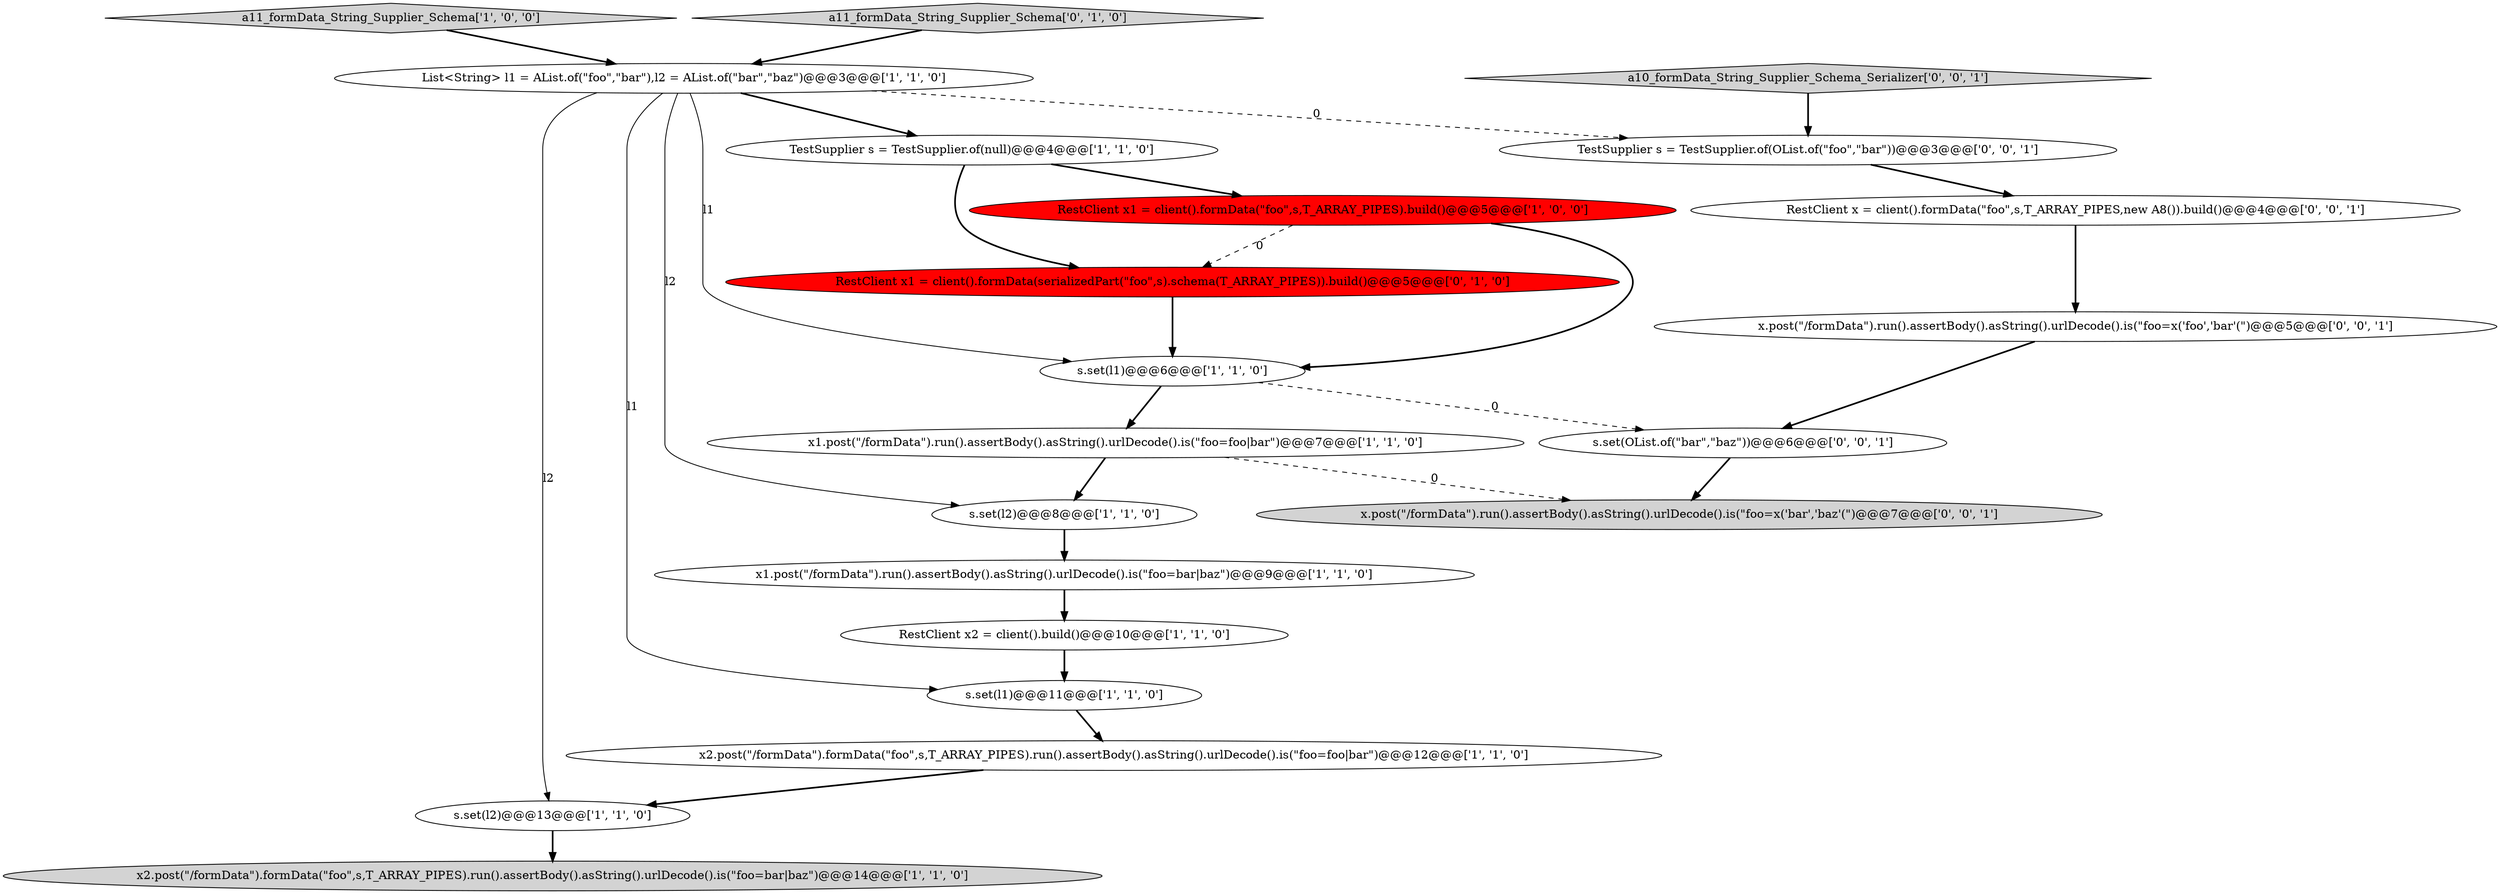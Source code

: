 digraph {
5 [style = filled, label = "RestClient x2 = client().build()@@@10@@@['1', '1', '0']", fillcolor = white, shape = ellipse image = "AAA0AAABBB1BBB"];
12 [style = filled, label = "List<String> l1 = AList.of(\"foo\",\"bar\"),l2 = AList.of(\"bar\",\"baz\")@@@3@@@['1', '1', '0']", fillcolor = white, shape = ellipse image = "AAA0AAABBB1BBB"];
17 [style = filled, label = "a10_formData_String_Supplier_Schema_Serializer['0', '0', '1']", fillcolor = lightgray, shape = diamond image = "AAA0AAABBB3BBB"];
15 [style = filled, label = "x.post(\"/formData\").run().assertBody().asString().urlDecode().is(\"foo=x('bar','baz'(\")@@@7@@@['0', '0', '1']", fillcolor = lightgray, shape = ellipse image = "AAA0AAABBB3BBB"];
2 [style = filled, label = "a11_formData_String_Supplier_Schema['1', '0', '0']", fillcolor = lightgray, shape = diamond image = "AAA0AAABBB1BBB"];
9 [style = filled, label = "s.set(l2)@@@13@@@['1', '1', '0']", fillcolor = white, shape = ellipse image = "AAA0AAABBB1BBB"];
7 [style = filled, label = "RestClient x1 = client().formData(\"foo\",s,T_ARRAY_PIPES).build()@@@5@@@['1', '0', '0']", fillcolor = red, shape = ellipse image = "AAA1AAABBB1BBB"];
14 [style = filled, label = "a11_formData_String_Supplier_Schema['0', '1', '0']", fillcolor = lightgray, shape = diamond image = "AAA0AAABBB2BBB"];
3 [style = filled, label = "x1.post(\"/formData\").run().assertBody().asString().urlDecode().is(\"foo=foo|bar\")@@@7@@@['1', '1', '0']", fillcolor = white, shape = ellipse image = "AAA0AAABBB1BBB"];
11 [style = filled, label = "x2.post(\"/formData\").formData(\"foo\",s,T_ARRAY_PIPES).run().assertBody().asString().urlDecode().is(\"foo=foo|bar\")@@@12@@@['1', '1', '0']", fillcolor = white, shape = ellipse image = "AAA0AAABBB1BBB"];
18 [style = filled, label = "x.post(\"/formData\").run().assertBody().asString().urlDecode().is(\"foo=x('foo','bar'(\")@@@5@@@['0', '0', '1']", fillcolor = white, shape = ellipse image = "AAA0AAABBB3BBB"];
4 [style = filled, label = "x2.post(\"/formData\").formData(\"foo\",s,T_ARRAY_PIPES).run().assertBody().asString().urlDecode().is(\"foo=bar|baz\")@@@14@@@['1', '1', '0']", fillcolor = lightgray, shape = ellipse image = "AAA0AAABBB1BBB"];
0 [style = filled, label = "s.set(l2)@@@8@@@['1', '1', '0']", fillcolor = white, shape = ellipse image = "AAA0AAABBB1BBB"];
13 [style = filled, label = "RestClient x1 = client().formData(serializedPart(\"foo\",s).schema(T_ARRAY_PIPES)).build()@@@5@@@['0', '1', '0']", fillcolor = red, shape = ellipse image = "AAA1AAABBB2BBB"];
1 [style = filled, label = "x1.post(\"/formData\").run().assertBody().asString().urlDecode().is(\"foo=bar|baz\")@@@9@@@['1', '1', '0']", fillcolor = white, shape = ellipse image = "AAA0AAABBB1BBB"];
6 [style = filled, label = "s.set(l1)@@@6@@@['1', '1', '0']", fillcolor = white, shape = ellipse image = "AAA0AAABBB1BBB"];
16 [style = filled, label = "TestSupplier s = TestSupplier.of(OList.of(\"foo\",\"bar\"))@@@3@@@['0', '0', '1']", fillcolor = white, shape = ellipse image = "AAA0AAABBB3BBB"];
19 [style = filled, label = "RestClient x = client().formData(\"foo\",s,T_ARRAY_PIPES,new A8()).build()@@@4@@@['0', '0', '1']", fillcolor = white, shape = ellipse image = "AAA0AAABBB3BBB"];
8 [style = filled, label = "s.set(l1)@@@11@@@['1', '1', '0']", fillcolor = white, shape = ellipse image = "AAA0AAABBB1BBB"];
10 [style = filled, label = "TestSupplier s = TestSupplier.of(null)@@@4@@@['1', '1', '0']", fillcolor = white, shape = ellipse image = "AAA0AAABBB1BBB"];
20 [style = filled, label = "s.set(OList.of(\"bar\",\"baz\"))@@@6@@@['0', '0', '1']", fillcolor = white, shape = ellipse image = "AAA0AAABBB3BBB"];
1->5 [style = bold, label=""];
6->3 [style = bold, label=""];
5->8 [style = bold, label=""];
19->18 [style = bold, label=""];
12->6 [style = solid, label="l1"];
12->16 [style = dashed, label="0"];
6->20 [style = dashed, label="0"];
9->4 [style = bold, label=""];
16->19 [style = bold, label=""];
11->9 [style = bold, label=""];
10->7 [style = bold, label=""];
12->0 [style = solid, label="l2"];
3->0 [style = bold, label=""];
2->12 [style = bold, label=""];
18->20 [style = bold, label=""];
12->8 [style = solid, label="l1"];
12->9 [style = solid, label="l2"];
12->10 [style = bold, label=""];
10->13 [style = bold, label=""];
0->1 [style = bold, label=""];
14->12 [style = bold, label=""];
7->6 [style = bold, label=""];
7->13 [style = dashed, label="0"];
3->15 [style = dashed, label="0"];
13->6 [style = bold, label=""];
8->11 [style = bold, label=""];
20->15 [style = bold, label=""];
17->16 [style = bold, label=""];
}
